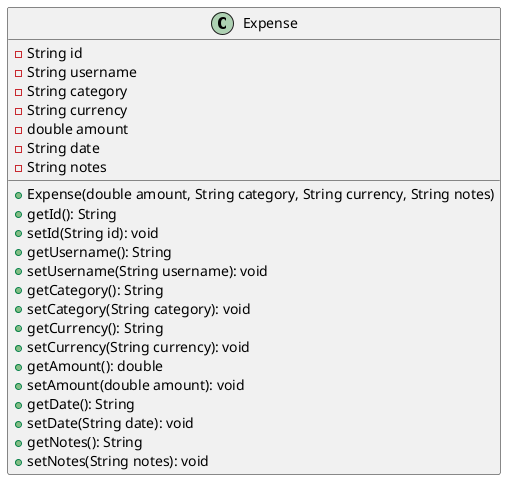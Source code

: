 @startuml
class Expense {
    - String id
    - String username
    - String category
    - String currency
    - double amount
    - String date
    - String notes

    + Expense(double amount, String category, String currency, String notes)
    + getId(): String
    + setId(String id): void
    + getUsername(): String
    + setUsername(String username): void
    + getCategory(): String
    + setCategory(String category): void
    + getCurrency(): String
    + setCurrency(String currency): void
    + getAmount(): double
    + setAmount(double amount): void
    + getDate(): String
    + setDate(String date): void
    + getNotes(): String
    + setNotes(String notes): void
}
@enduml
